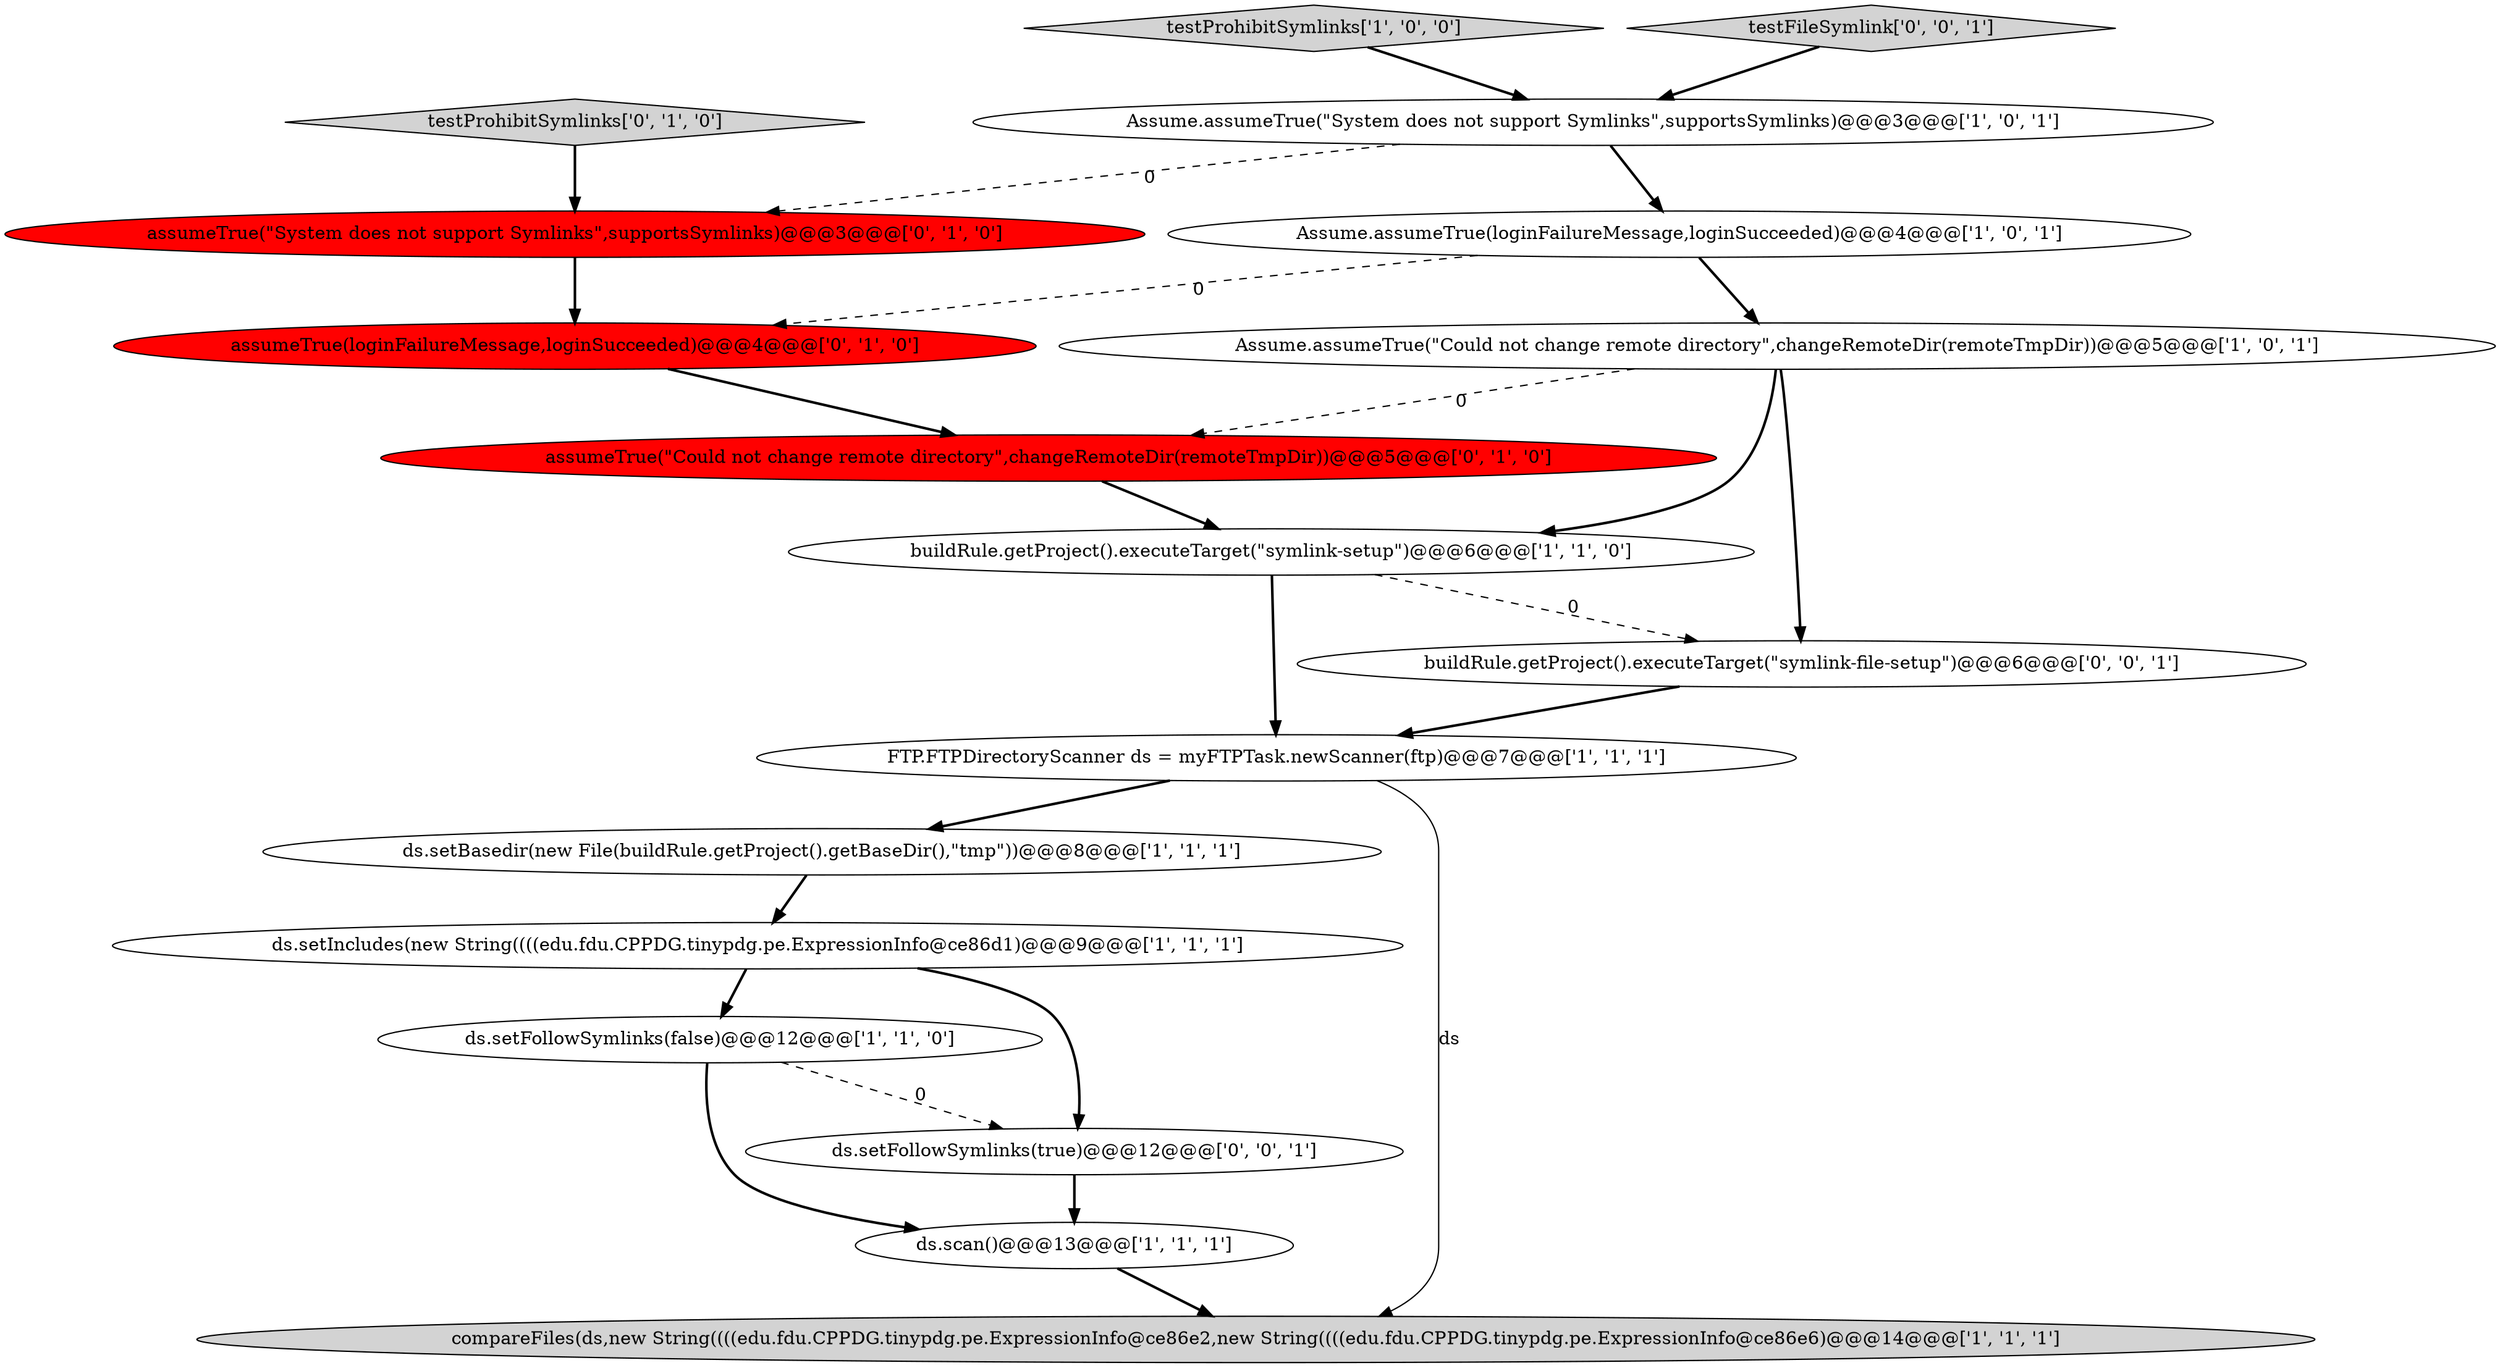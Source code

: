 digraph {
4 [style = filled, label = "ds.setBasedir(new File(buildRule.getProject().getBaseDir(),\"tmp\"))@@@8@@@['1', '1', '1']", fillcolor = white, shape = ellipse image = "AAA0AAABBB1BBB"];
9 [style = filled, label = "ds.setFollowSymlinks(false)@@@12@@@['1', '1', '0']", fillcolor = white, shape = ellipse image = "AAA0AAABBB1BBB"];
11 [style = filled, label = "assumeTrue(\"Could not change remote directory\",changeRemoteDir(remoteTmpDir))@@@5@@@['0', '1', '0']", fillcolor = red, shape = ellipse image = "AAA1AAABBB2BBB"];
5 [style = filled, label = "buildRule.getProject().executeTarget(\"symlink-setup\")@@@6@@@['1', '1', '0']", fillcolor = white, shape = ellipse image = "AAA0AAABBB1BBB"];
1 [style = filled, label = "ds.scan()@@@13@@@['1', '1', '1']", fillcolor = white, shape = ellipse image = "AAA0AAABBB1BBB"];
0 [style = filled, label = "Assume.assumeTrue(\"Could not change remote directory\",changeRemoteDir(remoteTmpDir))@@@5@@@['1', '0', '1']", fillcolor = white, shape = ellipse image = "AAA0AAABBB1BBB"];
7 [style = filled, label = "FTP.FTPDirectoryScanner ds = myFTPTask.newScanner(ftp)@@@7@@@['1', '1', '1']", fillcolor = white, shape = ellipse image = "AAA0AAABBB1BBB"];
10 [style = filled, label = "testProhibitSymlinks['1', '0', '0']", fillcolor = lightgray, shape = diamond image = "AAA0AAABBB1BBB"];
14 [style = filled, label = "assumeTrue(loginFailureMessage,loginSucceeded)@@@4@@@['0', '1', '0']", fillcolor = red, shape = ellipse image = "AAA1AAABBB2BBB"];
2 [style = filled, label = "Assume.assumeTrue(\"System does not support Symlinks\",supportsSymlinks)@@@3@@@['1', '0', '1']", fillcolor = white, shape = ellipse image = "AAA0AAABBB1BBB"];
8 [style = filled, label = "compareFiles(ds,new String((((edu.fdu.CPPDG.tinypdg.pe.ExpressionInfo@ce86e2,new String((((edu.fdu.CPPDG.tinypdg.pe.ExpressionInfo@ce86e6)@@@14@@@['1', '1', '1']", fillcolor = lightgray, shape = ellipse image = "AAA0AAABBB1BBB"];
15 [style = filled, label = "buildRule.getProject().executeTarget(\"symlink-file-setup\")@@@6@@@['0', '0', '1']", fillcolor = white, shape = ellipse image = "AAA0AAABBB3BBB"];
6 [style = filled, label = "Assume.assumeTrue(loginFailureMessage,loginSucceeded)@@@4@@@['1', '0', '1']", fillcolor = white, shape = ellipse image = "AAA0AAABBB1BBB"];
12 [style = filled, label = "testProhibitSymlinks['0', '1', '0']", fillcolor = lightgray, shape = diamond image = "AAA0AAABBB2BBB"];
17 [style = filled, label = "testFileSymlink['0', '0', '1']", fillcolor = lightgray, shape = diamond image = "AAA0AAABBB3BBB"];
13 [style = filled, label = "assumeTrue(\"System does not support Symlinks\",supportsSymlinks)@@@3@@@['0', '1', '0']", fillcolor = red, shape = ellipse image = "AAA1AAABBB2BBB"];
3 [style = filled, label = "ds.setIncludes(new String((((edu.fdu.CPPDG.tinypdg.pe.ExpressionInfo@ce86d1)@@@9@@@['1', '1', '1']", fillcolor = white, shape = ellipse image = "AAA0AAABBB1BBB"];
16 [style = filled, label = "ds.setFollowSymlinks(true)@@@12@@@['0', '0', '1']", fillcolor = white, shape = ellipse image = "AAA0AAABBB3BBB"];
4->3 [style = bold, label=""];
9->16 [style = dashed, label="0"];
1->8 [style = bold, label=""];
15->7 [style = bold, label=""];
2->6 [style = bold, label=""];
0->11 [style = dashed, label="0"];
6->0 [style = bold, label=""];
7->4 [style = bold, label=""];
3->16 [style = bold, label=""];
6->14 [style = dashed, label="0"];
0->15 [style = bold, label=""];
3->9 [style = bold, label=""];
12->13 [style = bold, label=""];
11->5 [style = bold, label=""];
17->2 [style = bold, label=""];
16->1 [style = bold, label=""];
2->13 [style = dashed, label="0"];
5->7 [style = bold, label=""];
10->2 [style = bold, label=""];
9->1 [style = bold, label=""];
5->15 [style = dashed, label="0"];
14->11 [style = bold, label=""];
13->14 [style = bold, label=""];
0->5 [style = bold, label=""];
7->8 [style = solid, label="ds"];
}
